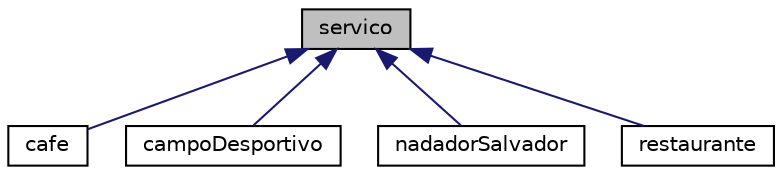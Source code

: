 digraph "servico"
{
  edge [fontname="Helvetica",fontsize="10",labelfontname="Helvetica",labelfontsize="10"];
  node [fontname="Helvetica",fontsize="10",shape=record];
  Node1 [label="servico",height=0.2,width=0.4,color="black", fillcolor="grey75", style="filled", fontcolor="black"];
  Node1 -> Node2 [dir="back",color="midnightblue",fontsize="10",style="solid",fontname="Helvetica"];
  Node2 [label="cafe",height=0.2,width=0.4,color="black", fillcolor="white", style="filled",URL="$classcafe.html",tooltip="Class for cafe. Derivates from servico. "];
  Node1 -> Node3 [dir="back",color="midnightblue",fontsize="10",style="solid",fontname="Helvetica"];
  Node3 [label="campoDesportivo",height=0.2,width=0.4,color="black", fillcolor="white", style="filled",URL="$classcampoDesportivo.html",tooltip="Class for campo. Derivates from servico. "];
  Node1 -> Node4 [dir="back",color="midnightblue",fontsize="10",style="solid",fontname="Helvetica"];
  Node4 [label="nadadorSalvador",height=0.2,width=0.4,color="black", fillcolor="white", style="filled",URL="$classnadadorSalvador.html",tooltip="Class for nadador salvador. Derivates from servico. "];
  Node1 -> Node5 [dir="back",color="midnightblue",fontsize="10",style="solid",fontname="Helvetica"];
  Node5 [label="restaurante",height=0.2,width=0.4,color="black", fillcolor="white", style="filled",URL="$classrestaurante.html",tooltip="Class for restaurante. Derivates from servico. "];
}
